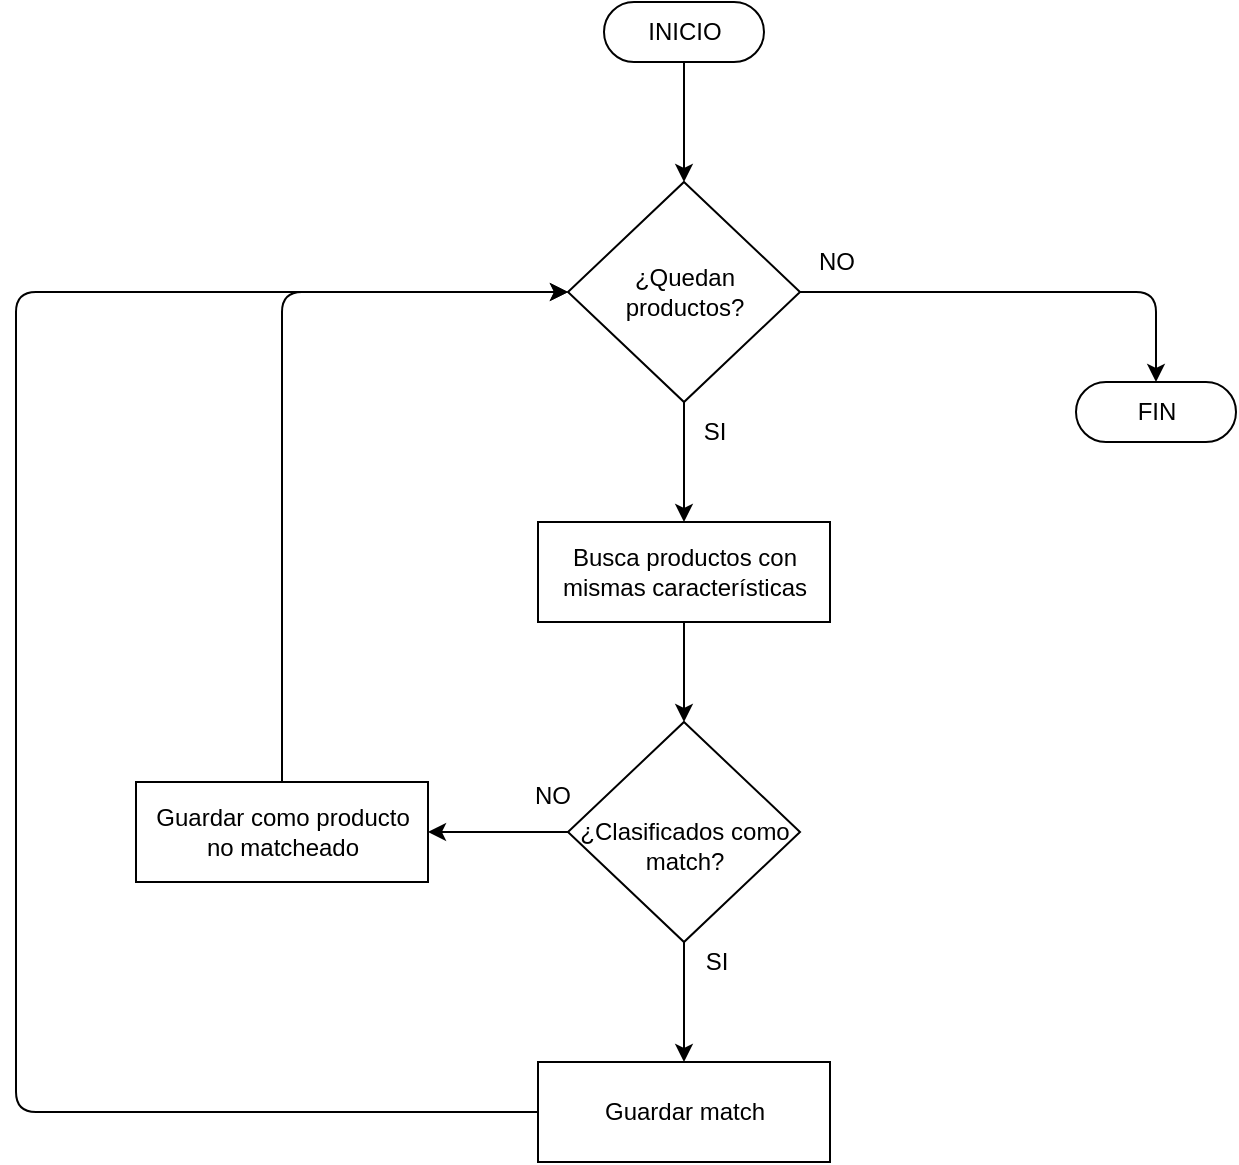 <mxfile>
    <diagram id="nxY80JXm82cv5EiRT5Jg" name="Página-1">
        <mxGraphModel dx="1792" dy="966" grid="1" gridSize="10" guides="1" tooltips="1" connect="1" arrows="1" fold="1" page="1" pageScale="1" pageWidth="827" pageHeight="1169" math="0" shadow="0">
            <root>
                <mxCell id="0"/>
                <mxCell id="1" parent="0"/>
                <mxCell id="2" style="edgeStyle=none;html=1;exitX=0.5;exitY=0.5;exitDx=0;exitDy=15;exitPerimeter=0;entryX=0.5;entryY=0;entryDx=0;entryDy=0;" parent="1" source="3" edge="1">
                    <mxGeometry relative="1" as="geometry">
                        <mxPoint x="414" y="170" as="targetPoint"/>
                    </mxGeometry>
                </mxCell>
                <mxCell id="3" value="INICIO" style="html=1;dashed=0;whitespace=wrap;shape=mxgraph.dfd.start" parent="1" vertex="1">
                    <mxGeometry x="374" y="80" width="80" height="30" as="geometry"/>
                </mxCell>
                <mxCell id="4" style="edgeStyle=none;html=1;exitX=0.5;exitY=1;exitDx=0;exitDy=0;entryX=0.5;entryY=0;entryDx=0;entryDy=0;" parent="1" source="6" target="8" edge="1">
                    <mxGeometry relative="1" as="geometry"/>
                </mxCell>
                <mxCell id="5" style="edgeStyle=none;html=1;exitX=1;exitY=0.5;exitDx=0;exitDy=0;" parent="1" source="6" edge="1">
                    <mxGeometry relative="1" as="geometry">
                        <mxPoint x="650" y="270" as="targetPoint"/>
                        <Array as="points">
                            <mxPoint x="650" y="225"/>
                        </Array>
                    </mxGeometry>
                </mxCell>
                <mxCell id="6" value="¿Quedan&lt;br&gt;productos?" style="shape=rhombus;html=1;dashed=0;whitespace=wrap;perimeter=rhombusPerimeter;" parent="1" vertex="1">
                    <mxGeometry x="356" y="170" width="116" height="110" as="geometry"/>
                </mxCell>
                <mxCell id="7" style="edgeStyle=none;html=1;exitX=0.5;exitY=1;exitDx=0;exitDy=0;entryX=0.5;entryY=0;entryDx=0;entryDy=0;" parent="1" source="8" target="12" edge="1">
                    <mxGeometry relative="1" as="geometry"/>
                </mxCell>
                <mxCell id="8" value="Busca productos con&lt;br&gt;mismas características" style="html=1;dashed=0;whitespace=wrap;" parent="1" vertex="1">
                    <mxGeometry x="341" y="340" width="146" height="50" as="geometry"/>
                </mxCell>
                <mxCell id="9" value="SI" style="text;html=1;align=center;verticalAlign=middle;resizable=0;points=[];autosize=1;strokeColor=none;fillColor=none;" parent="1" vertex="1">
                    <mxGeometry x="414" y="280" width="30" height="30" as="geometry"/>
                </mxCell>
                <mxCell id="10" style="edgeStyle=none;html=1;exitX=0.5;exitY=1;exitDx=0;exitDy=0;entryX=0.5;entryY=0;entryDx=0;entryDy=0;" parent="1" source="12" target="14" edge="1">
                    <mxGeometry relative="1" as="geometry"/>
                </mxCell>
                <mxCell id="11" style="edgeStyle=none;html=1;exitX=0;exitY=0.5;exitDx=0;exitDy=0;entryX=1;entryY=0.5;entryDx=0;entryDy=0;" parent="1" source="12" target="17" edge="1">
                    <mxGeometry relative="1" as="geometry"/>
                </mxCell>
                <mxCell id="12" value="&lt;br&gt;¿Clasificados como&lt;br&gt;match?" style="shape=rhombus;html=1;dashed=0;whitespace=wrap;perimeter=rhombusPerimeter;" parent="1" vertex="1">
                    <mxGeometry x="356" y="440" width="116" height="110" as="geometry"/>
                </mxCell>
                <mxCell id="13" style="edgeStyle=none;html=1;exitX=0;exitY=0.5;exitDx=0;exitDy=0;entryX=0;entryY=0.5;entryDx=0;entryDy=0;" parent="1" source="14" target="6" edge="1">
                    <mxGeometry relative="1" as="geometry">
                        <Array as="points">
                            <mxPoint x="80" y="635"/>
                            <mxPoint x="80" y="440"/>
                            <mxPoint x="80" y="225"/>
                        </Array>
                    </mxGeometry>
                </mxCell>
                <mxCell id="14" value="Guardar match" style="html=1;dashed=0;whitespace=wrap;" parent="1" vertex="1">
                    <mxGeometry x="341" y="610" width="146" height="50" as="geometry"/>
                </mxCell>
                <mxCell id="15" value="SI" style="text;html=1;align=center;verticalAlign=middle;resizable=0;points=[];autosize=1;strokeColor=none;fillColor=none;" parent="1" vertex="1">
                    <mxGeometry x="415" y="545" width="30" height="30" as="geometry"/>
                </mxCell>
                <mxCell id="16" style="edgeStyle=none;html=1;exitX=0.5;exitY=0;exitDx=0;exitDy=0;entryX=0;entryY=0.5;entryDx=0;entryDy=0;" parent="1" source="17" target="6" edge="1">
                    <mxGeometry relative="1" as="geometry">
                        <Array as="points">
                            <mxPoint x="213" y="225"/>
                        </Array>
                    </mxGeometry>
                </mxCell>
                <mxCell id="17" value="Guardar como producto&lt;br&gt;no matcheado" style="html=1;dashed=0;whitespace=wrap;" parent="1" vertex="1">
                    <mxGeometry x="140" y="470" width="146" height="50" as="geometry"/>
                </mxCell>
                <mxCell id="18" value="NO" style="text;html=1;align=center;verticalAlign=middle;resizable=0;points=[];autosize=1;strokeColor=none;fillColor=none;" parent="1" vertex="1">
                    <mxGeometry x="470" y="195" width="40" height="30" as="geometry"/>
                </mxCell>
                <mxCell id="19" value="FIN" style="html=1;dashed=0;whitespace=wrap;shape=mxgraph.dfd.start" parent="1" vertex="1">
                    <mxGeometry x="610" y="270" width="80" height="30" as="geometry"/>
                </mxCell>
                <mxCell id="21" value="NO" style="text;html=1;align=center;verticalAlign=middle;resizable=0;points=[];autosize=1;strokeColor=none;fillColor=none;" vertex="1" parent="1">
                    <mxGeometry x="328" y="462" width="40" height="30" as="geometry"/>
                </mxCell>
            </root>
        </mxGraphModel>
    </diagram>
</mxfile>